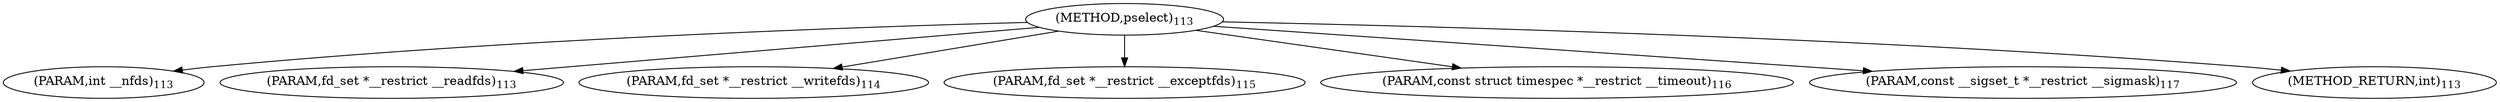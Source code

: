 digraph "pselect" {  
"45405" [label = <(METHOD,pselect)<SUB>113</SUB>> ]
"45406" [label = <(PARAM,int __nfds)<SUB>113</SUB>> ]
"45407" [label = <(PARAM,fd_set *__restrict __readfds)<SUB>113</SUB>> ]
"45408" [label = <(PARAM,fd_set *__restrict __writefds)<SUB>114</SUB>> ]
"45409" [label = <(PARAM,fd_set *__restrict __exceptfds)<SUB>115</SUB>> ]
"45410" [label = <(PARAM,const struct timespec *__restrict __timeout)<SUB>116</SUB>> ]
"45411" [label = <(PARAM,const __sigset_t *__restrict __sigmask)<SUB>117</SUB>> ]
"45412" [label = <(METHOD_RETURN,int)<SUB>113</SUB>> ]
  "45405" -> "45406" 
  "45405" -> "45407" 
  "45405" -> "45408" 
  "45405" -> "45409" 
  "45405" -> "45410" 
  "45405" -> "45411" 
  "45405" -> "45412" 
}

